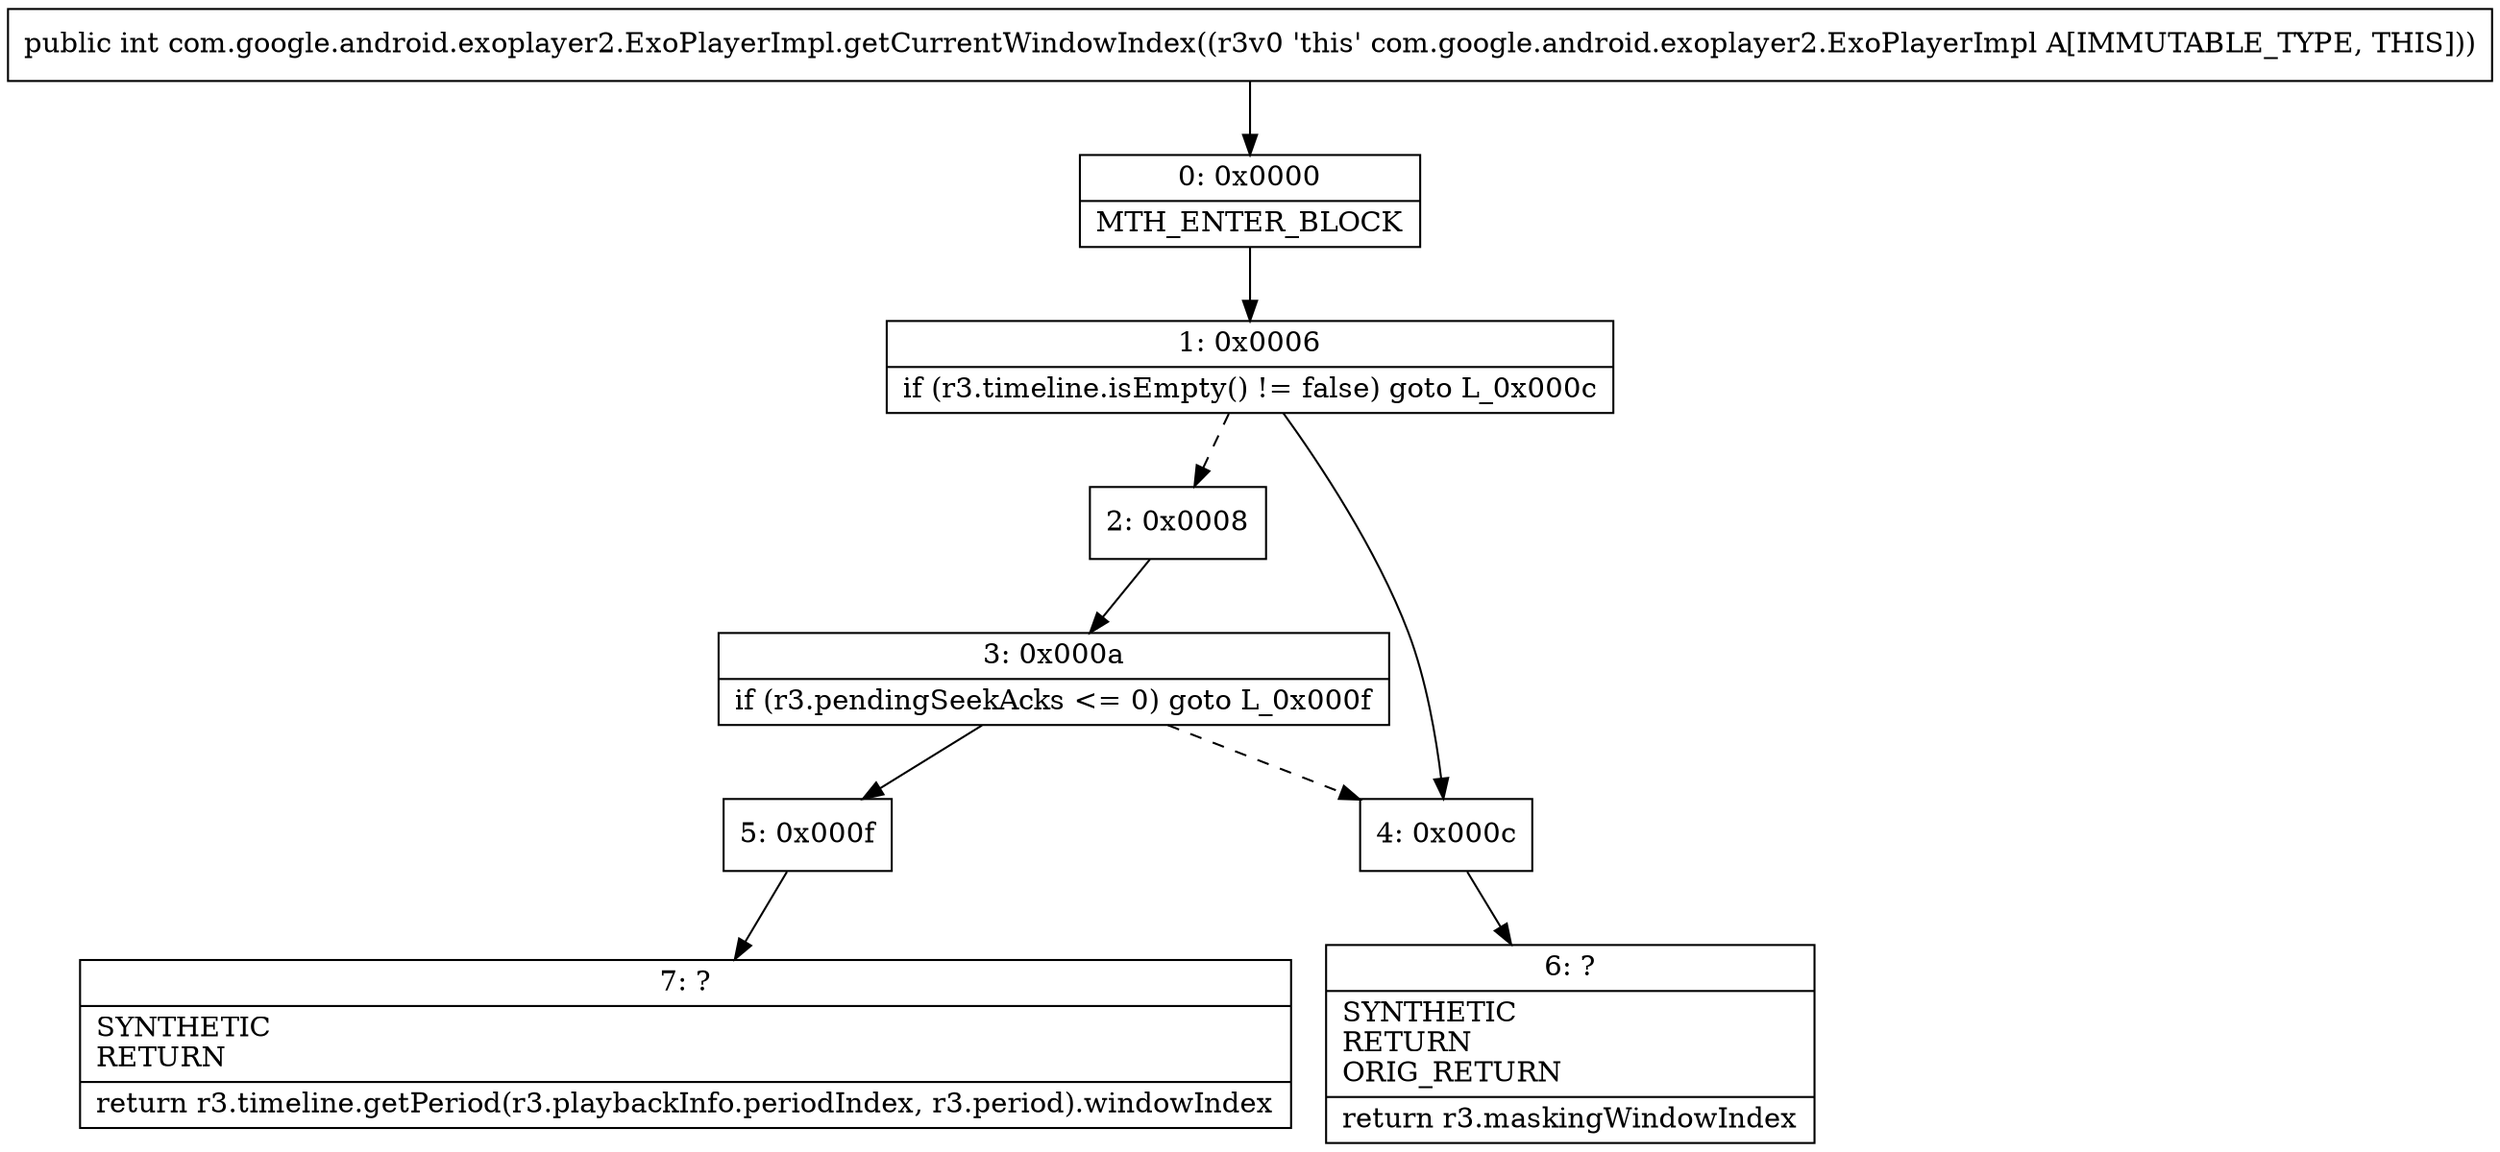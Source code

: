 digraph "CFG forcom.google.android.exoplayer2.ExoPlayerImpl.getCurrentWindowIndex()I" {
Node_0 [shape=record,label="{0\:\ 0x0000|MTH_ENTER_BLOCK\l}"];
Node_1 [shape=record,label="{1\:\ 0x0006|if (r3.timeline.isEmpty() != false) goto L_0x000c\l}"];
Node_2 [shape=record,label="{2\:\ 0x0008}"];
Node_3 [shape=record,label="{3\:\ 0x000a|if (r3.pendingSeekAcks \<= 0) goto L_0x000f\l}"];
Node_4 [shape=record,label="{4\:\ 0x000c}"];
Node_5 [shape=record,label="{5\:\ 0x000f}"];
Node_6 [shape=record,label="{6\:\ ?|SYNTHETIC\lRETURN\lORIG_RETURN\l|return r3.maskingWindowIndex\l}"];
Node_7 [shape=record,label="{7\:\ ?|SYNTHETIC\lRETURN\l|return r3.timeline.getPeriod(r3.playbackInfo.periodIndex, r3.period).windowIndex\l}"];
MethodNode[shape=record,label="{public int com.google.android.exoplayer2.ExoPlayerImpl.getCurrentWindowIndex((r3v0 'this' com.google.android.exoplayer2.ExoPlayerImpl A[IMMUTABLE_TYPE, THIS])) }"];
MethodNode -> Node_0;
Node_0 -> Node_1;
Node_1 -> Node_2[style=dashed];
Node_1 -> Node_4;
Node_2 -> Node_3;
Node_3 -> Node_4[style=dashed];
Node_3 -> Node_5;
Node_4 -> Node_6;
Node_5 -> Node_7;
}

